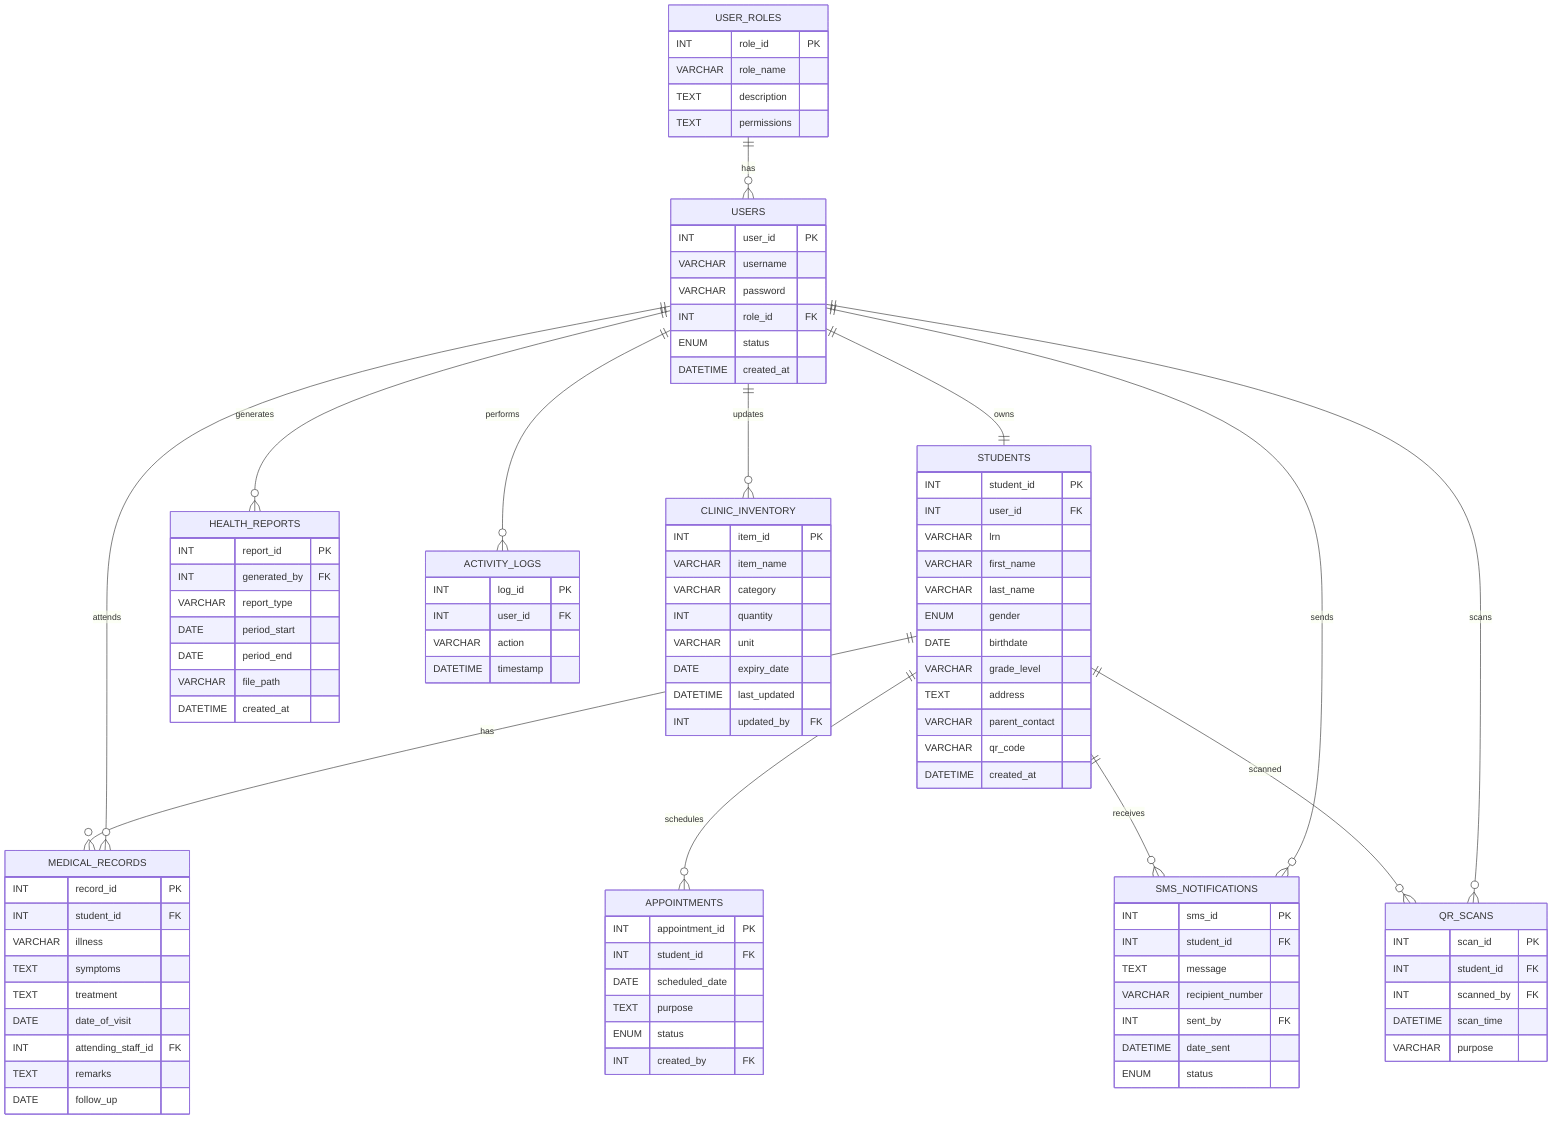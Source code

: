 erDiagram
    USER_ROLES {
        INT role_id PK
        VARCHAR role_name
        TEXT description
        TEXT permissions
    }

    USERS {
        INT user_id PK
        VARCHAR username
        VARCHAR password
        INT role_id FK
        ENUM status
        DATETIME created_at
    }

    STUDENTS {
        INT student_id PK
        INT user_id FK
        VARCHAR lrn
        VARCHAR first_name
        VARCHAR last_name
        ENUM gender
        DATE birthdate
        VARCHAR grade_level
        TEXT address
        VARCHAR parent_contact
        VARCHAR qr_code
        DATETIME created_at
    }

    MEDICAL_RECORDS {
        INT record_id PK
        INT student_id FK
        VARCHAR illness
        TEXT symptoms
        TEXT treatment
        DATE date_of_visit
        INT attending_staff_id FK
        TEXT remarks
        DATE follow_up
    }

    APPOINTMENTS {
        INT appointment_id PK
        INT student_id FK
        DATE scheduled_date
        TEXT purpose
        ENUM status
        INT created_by FK
    }

    SMS_NOTIFICATIONS {
        INT sms_id PK
        INT student_id FK
        TEXT message
        VARCHAR recipient_number
        INT sent_by FK
        DATETIME date_sent
        ENUM status
    }

    HEALTH_REPORTS {
        INT report_id PK
        INT generated_by FK
        VARCHAR report_type
        DATE period_start
        DATE period_end
        VARCHAR file_path
        DATETIME created_at
    }

    ACTIVITY_LOGS {
        INT log_id PK
        INT user_id FK
        VARCHAR action
        DATETIME timestamp
    }

    QR_SCANS {
        INT scan_id PK
        INT student_id FK
        INT scanned_by FK
        DATETIME scan_time
        VARCHAR purpose
    }

    CLINIC_INVENTORY {
        INT item_id PK
        VARCHAR item_name
        VARCHAR category
        INT quantity
        VARCHAR unit
        DATE expiry_date
        DATETIME last_updated
        INT updated_by FK
    }

    %% --- RELATIONSHIPS ---

    USER_ROLES ||--o{ USERS : "has"
    USERS ||--|| STUDENTS : "owns"
    STUDENTS ||--o{ MEDICAL_RECORDS : "has"
    STUDENTS ||--o{ APPOINTMENTS : "schedules"
    STUDENTS ||--o{ SMS_NOTIFICATIONS : "receives"
    STUDENTS ||--o{ QR_SCANS : "scanned"
    USERS ||--o{ ACTIVITY_LOGS : "performs"
    USERS ||--o{ HEALTH_REPORTS : "generates"
    USERS ||--o{ CLINIC_INVENTORY : "updates"
    USERS ||--o{ SMS_NOTIFICATIONS : "sends"
    USERS ||--o{ MEDICAL_RECORDS : "attends"
    USERS ||--o{ QR_SCANS : "scans"